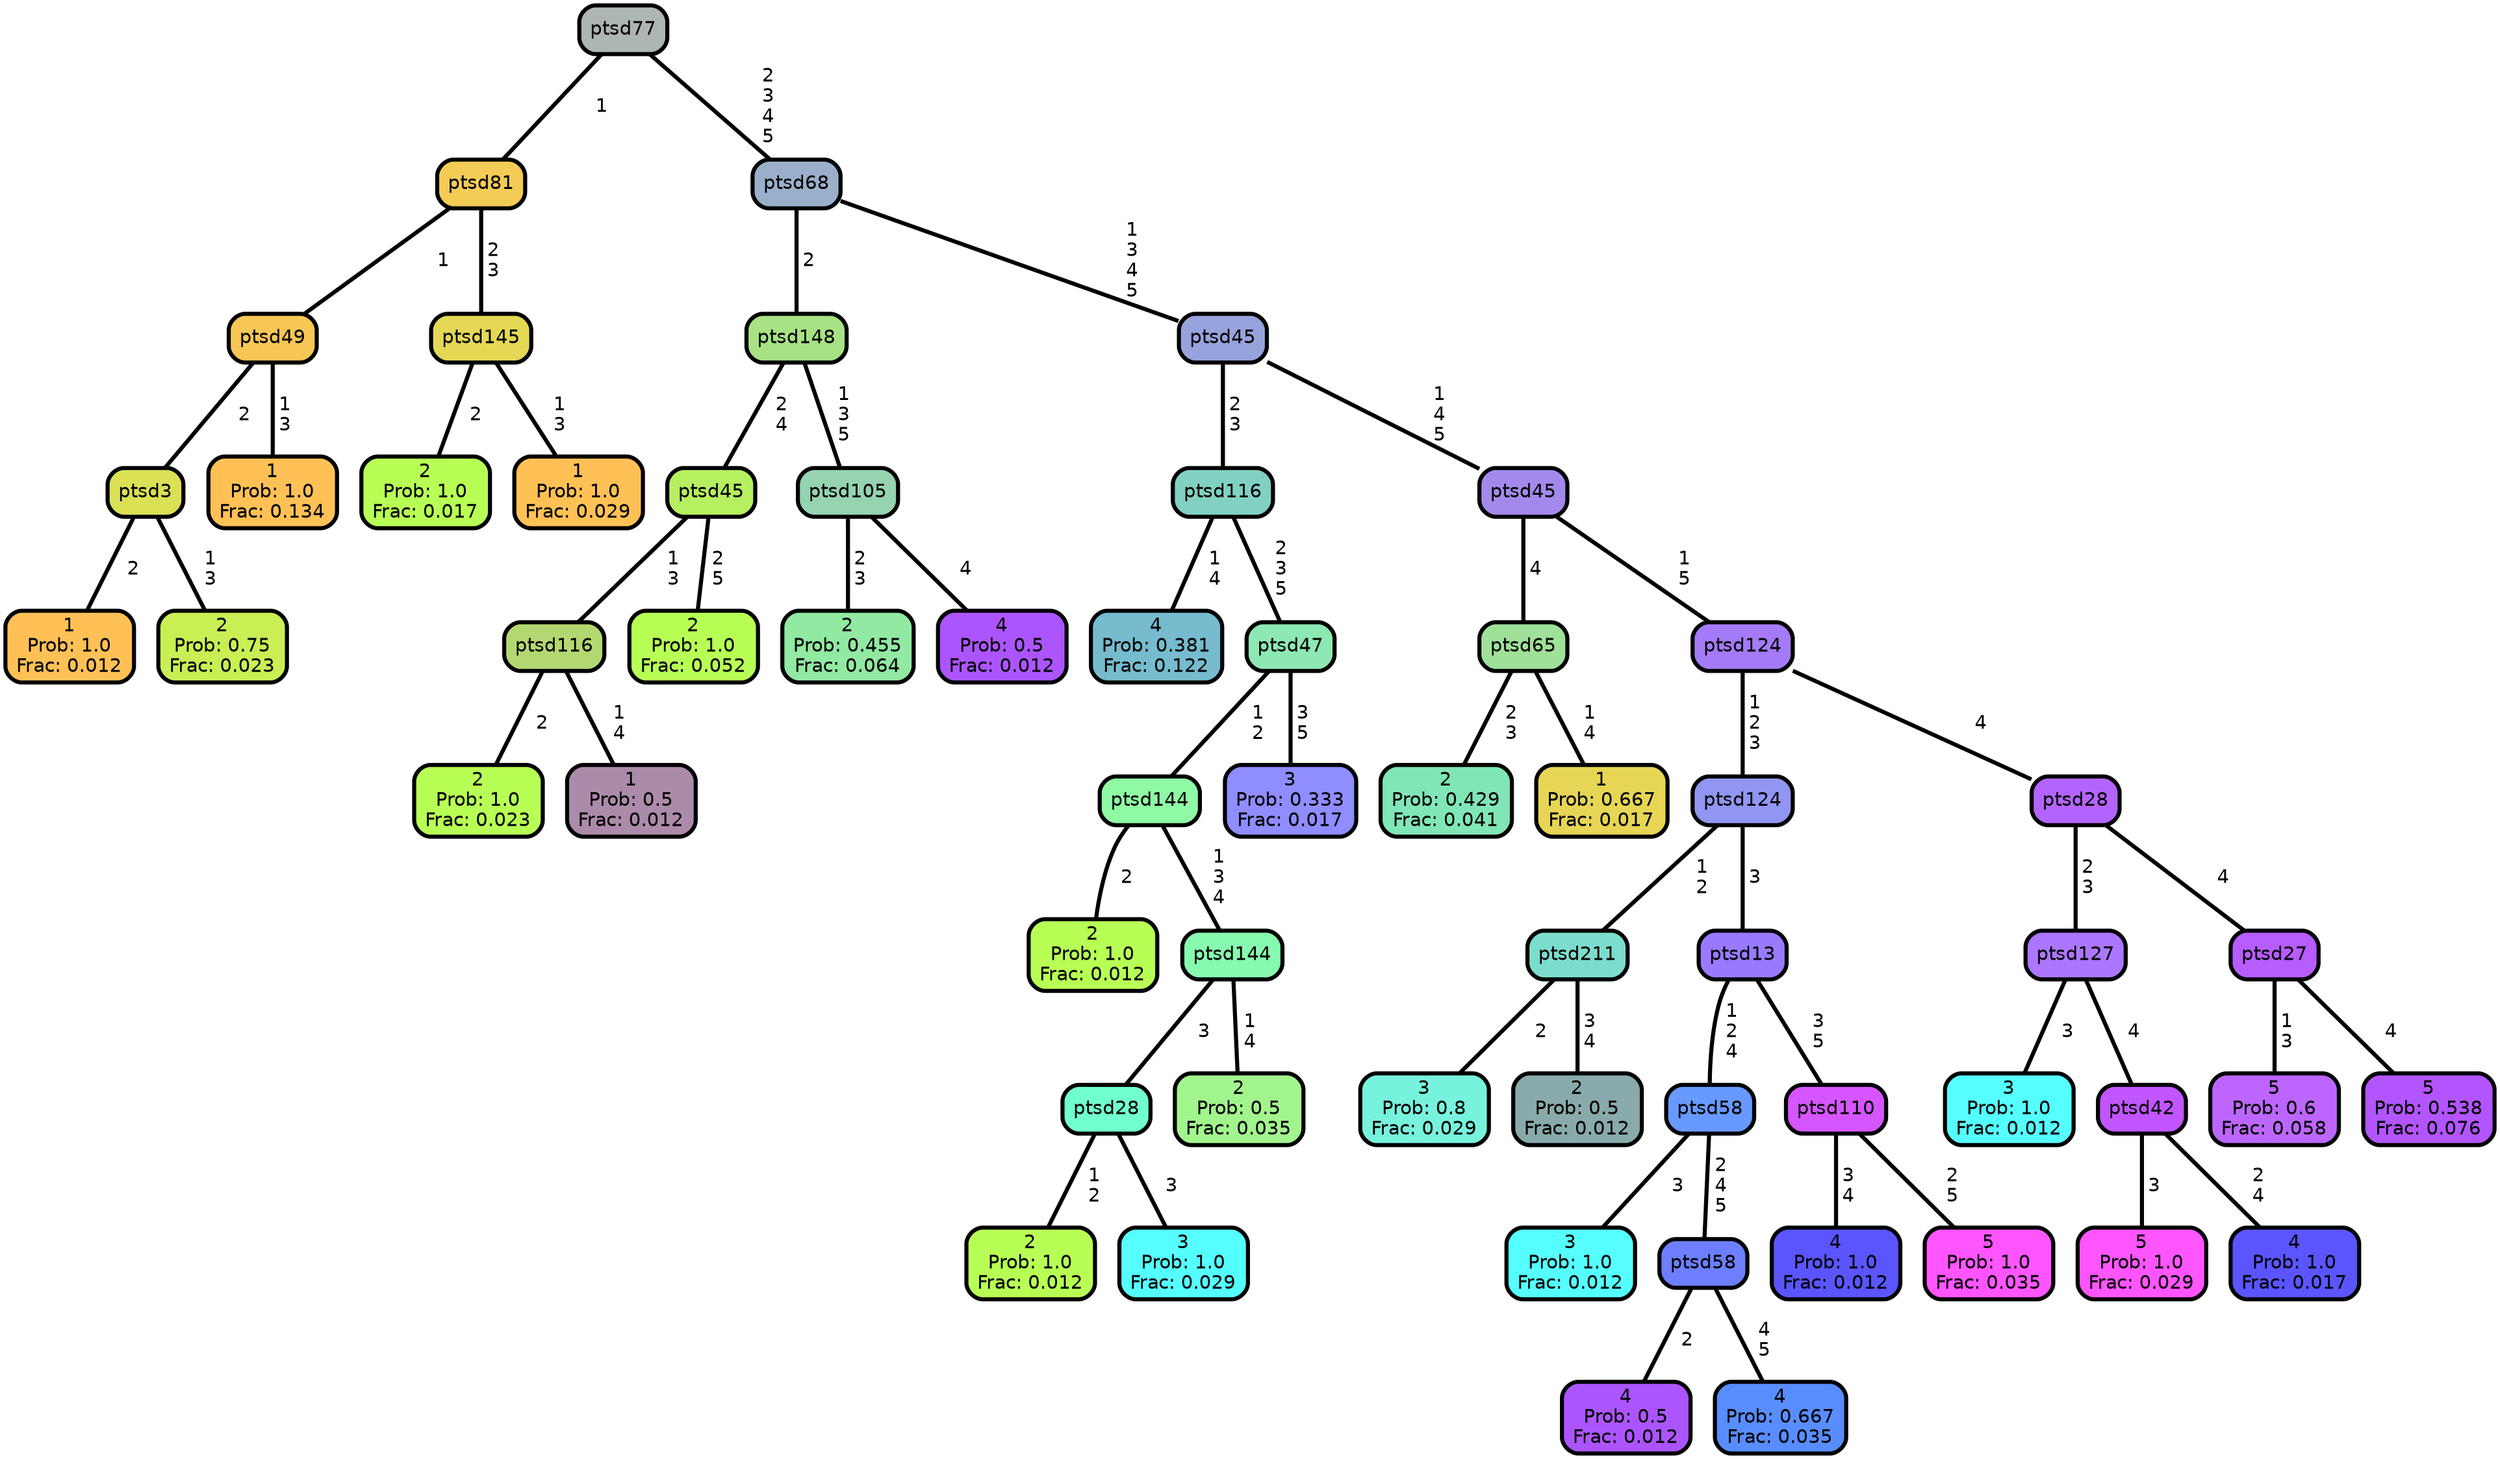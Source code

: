 graph Tree {
node [shape=box, style="filled, rounded",color="black",penwidth="3",fontcolor="black",                 fontname=helvetica] ;
graph [ranksep="0 equally", splines=straight,                 bgcolor=transparent, dpi=200] ;
edge [fontname=helvetica, color=black] ;
0 [label="1
Prob: 1.0
Frac: 0.012", fillcolor="#ffc155"] ;
1 [label="ptsd3", fillcolor="#dbe055"] ;
2 [label="2
Prob: 0.75
Frac: 0.023", fillcolor="#c9ef55"] ;
3 [label="ptsd49", fillcolor="#f7c755"] ;
4 [label="1
Prob: 1.0
Frac: 0.134", fillcolor="#ffc155"] ;
5 [label="ptsd81", fillcolor="#f3cb55"] ;
6 [label="2
Prob: 1.0
Frac: 0.017", fillcolor="#b8ff55"] ;
7 [label="ptsd145", fillcolor="#e4d855"] ;
8 [label="1
Prob: 1.0
Frac: 0.029", fillcolor="#ffc155"] ;
9 [label="ptsd77", fillcolor="#adb6b0"] ;
10 [label="2
Prob: 1.0
Frac: 0.023", fillcolor="#b8ff55"] ;
11 [label="ptsd116", fillcolor="#b4d871"] ;
12 [label="1
Prob: 0.5
Frac: 0.012", fillcolor="#ac8baa"] ;
13 [label="ptsd45", fillcolor="#b6ef60"] ;
14 [label="2
Prob: 1.0
Frac: 0.052", fillcolor="#b8ff55"] ;
15 [label="ptsd148", fillcolor="#a7e285"] ;
16 [label="2
Prob: 0.455
Frac: 0.064", fillcolor="#91e9a2"] ;
17 [label="ptsd105", fillcolor="#96d3b0"] ;
18 [label="4
Prob: 0.5
Frac: 0.012", fillcolor="#ac55ff"] ;
19 [label="ptsd68", fillcolor="#9ab0ca"] ;
20 [label="4
Prob: 0.381
Frac: 0.122", fillcolor="#76bbce"] ;
21 [label="ptsd116", fillcolor="#81d0c1"] ;
22 [label="2
Prob: 1.0
Frac: 0.012", fillcolor="#b8ff55"] ;
23 [label="ptsd144", fillcolor="#8efaa4"] ;
24 [label="2
Prob: 1.0
Frac: 0.012", fillcolor="#b8ff55"] ;
25 [label="ptsd28", fillcolor="#71ffce"] ;
26 [label="3
Prob: 1.0
Frac: 0.029", fillcolor="#55ffff"] ;
27 [label="ptsd144", fillcolor="#88fab0"] ;
28 [label="2
Prob: 0.5
Frac: 0.035", fillcolor="#a2f48d"] ;
29 [label="ptsd47", fillcolor="#8ee8b3"] ;
30 [label="3
Prob: 0.333
Frac: 0.017", fillcolor="#8f8dff"] ;
31 [label="ptsd45", fillcolor="#97a3dc"] ;
32 [label="2
Prob: 0.429
Frac: 0.041", fillcolor="#80e6b6"] ;
33 [label="ptsd65", fillcolor="#9fe199"] ;
34 [label="1
Prob: 0.667
Frac: 0.017", fillcolor="#e7d555"] ;
35 [label="ptsd45", fillcolor="#a389eb"] ;
36 [label="3
Prob: 0.8
Frac: 0.029", fillcolor="#77f2dd"] ;
37 [label="ptsd211", fillcolor="#7cddce"] ;
38 [label="2
Prob: 0.5
Frac: 0.012", fillcolor="#89aaaa"] ;
39 [label="ptsd124", fillcolor="#9096f1"] ;
40 [label="3
Prob: 1.0
Frac: 0.012", fillcolor="#55ffff"] ;
41 [label="ptsd58", fillcolor="#6899ff"] ;
42 [label="4
Prob: 0.5
Frac: 0.012", fillcolor="#ac55ff"] ;
43 [label="ptsd58", fillcolor="#6d7fff"] ;
44 [label="4
Prob: 0.667
Frac: 0.035", fillcolor="#588dff"] ;
45 [label="ptsd13", fillcolor="#997aff"] ;
46 [label="4
Prob: 1.0
Frac: 0.012", fillcolor="#5a55ff"] ;
47 [label="ptsd110", fillcolor="#d555ff"] ;
48 [label="5
Prob: 1.0
Frac: 0.035", fillcolor="#ff55ff"] ;
49 [label="ptsd124", fillcolor="#a47af9"] ;
50 [label="3
Prob: 1.0
Frac: 0.012", fillcolor="#55ffff"] ;
51 [label="ptsd127", fillcolor="#ab77ff"] ;
52 [label="5
Prob: 1.0
Frac: 0.029", fillcolor="#ff55ff"] ;
53 [label="ptsd42", fillcolor="#c155ff"] ;
54 [label="4
Prob: 1.0
Frac: 0.017", fillcolor="#5a55ff"] ;
55 [label="ptsd28", fillcolor="#b364ff"] ;
56 [label="5
Prob: 0.6
Frac: 0.058", fillcolor="#bc66ff"] ;
57 [label="ptsd27", fillcolor="#b75cff"] ;
58 [label="5
Prob: 0.538
Frac: 0.076", fillcolor="#b255ff"] ;
1 -- 0 [label=" 2",penwidth=3] ;
1 -- 2 [label=" 1\n 3",penwidth=3] ;
3 -- 1 [label=" 2",penwidth=3] ;
3 -- 4 [label=" 1\n 3",penwidth=3] ;
5 -- 3 [label=" 1",penwidth=3] ;
5 -- 7 [label=" 2\n 3",penwidth=3] ;
7 -- 6 [label=" 2",penwidth=3] ;
7 -- 8 [label=" 1\n 3",penwidth=3] ;
9 -- 5 [label=" 1",penwidth=3] ;
9 -- 19 [label=" 2\n 3\n 4\n 5",penwidth=3] ;
11 -- 10 [label=" 2",penwidth=3] ;
11 -- 12 [label=" 1\n 4",penwidth=3] ;
13 -- 11 [label=" 1\n 3",penwidth=3] ;
13 -- 14 [label=" 2\n 5",penwidth=3] ;
15 -- 13 [label=" 2\n 4",penwidth=3] ;
15 -- 17 [label=" 1\n 3\n 5",penwidth=3] ;
17 -- 16 [label=" 2\n 3",penwidth=3] ;
17 -- 18 [label=" 4",penwidth=3] ;
19 -- 15 [label=" 2",penwidth=3] ;
19 -- 31 [label=" 1\n 3\n 4\n 5",penwidth=3] ;
21 -- 20 [label=" 1\n 4",penwidth=3] ;
21 -- 29 [label=" 2\n 3\n 5",penwidth=3] ;
23 -- 22 [label=" 2",penwidth=3] ;
23 -- 27 [label=" 1\n 3\n 4",penwidth=3] ;
25 -- 24 [label=" 1\n 2",penwidth=3] ;
25 -- 26 [label=" 3",penwidth=3] ;
27 -- 25 [label=" 3",penwidth=3] ;
27 -- 28 [label=" 1\n 4",penwidth=3] ;
29 -- 23 [label=" 1\n 2",penwidth=3] ;
29 -- 30 [label=" 3\n 5",penwidth=3] ;
31 -- 21 [label=" 2\n 3",penwidth=3] ;
31 -- 35 [label=" 1\n 4\n 5",penwidth=3] ;
33 -- 32 [label=" 2\n 3",penwidth=3] ;
33 -- 34 [label=" 1\n 4",penwidth=3] ;
35 -- 33 [label=" 4",penwidth=3] ;
35 -- 49 [label=" 1\n 5",penwidth=3] ;
37 -- 36 [label=" 2",penwidth=3] ;
37 -- 38 [label=" 3\n 4",penwidth=3] ;
39 -- 37 [label=" 1\n 2",penwidth=3] ;
39 -- 45 [label=" 3",penwidth=3] ;
41 -- 40 [label=" 3",penwidth=3] ;
41 -- 43 [label=" 2\n 4\n 5",penwidth=3] ;
43 -- 42 [label=" 2",penwidth=3] ;
43 -- 44 [label=" 4\n 5",penwidth=3] ;
45 -- 41 [label=" 1\n 2\n 4",penwidth=3] ;
45 -- 47 [label=" 3\n 5",penwidth=3] ;
47 -- 46 [label=" 3\n 4",penwidth=3] ;
47 -- 48 [label=" 2\n 5",penwidth=3] ;
49 -- 39 [label=" 1\n 2\n 3",penwidth=3] ;
49 -- 55 [label=" 4",penwidth=3] ;
51 -- 50 [label=" 3",penwidth=3] ;
51 -- 53 [label=" 4",penwidth=3] ;
53 -- 52 [label=" 3",penwidth=3] ;
53 -- 54 [label=" 2\n 4",penwidth=3] ;
55 -- 51 [label=" 2\n 3",penwidth=3] ;
55 -- 57 [label=" 4",penwidth=3] ;
57 -- 56 [label=" 1\n 3",penwidth=3] ;
57 -- 58 [label=" 4",penwidth=3] ;
{rank = same;}}